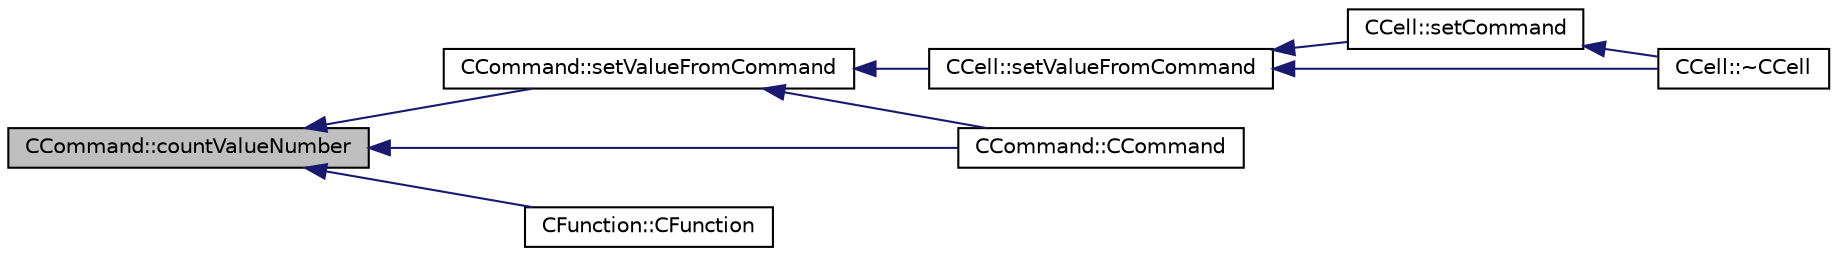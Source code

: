 digraph "CCommand::countValueNumber"
{
  edge [fontname="Helvetica",fontsize="10",labelfontname="Helvetica",labelfontsize="10"];
  node [fontname="Helvetica",fontsize="10",shape=record];
  rankdir="LR";
  Node1 [label="CCommand::countValueNumber",height=0.2,width=0.4,color="black", fillcolor="grey75", style="filled", fontcolor="black"];
  Node1 -> Node2 [dir="back",color="midnightblue",fontsize="10",style="solid",fontname="Helvetica"];
  Node2 [label="CCommand::setValueFromCommand",height=0.2,width=0.4,color="black", fillcolor="white", style="filled",URL="$classCCommand.html#a041c7dbd46f8f8879765ce47c1978b26"];
  Node2 -> Node3 [dir="back",color="midnightblue",fontsize="10",style="solid",fontname="Helvetica"];
  Node3 [label="CCell::setValueFromCommand",height=0.2,width=0.4,color="black", fillcolor="white", style="filled",URL="$classCCell.html#abb4fd9bb4afbcb53047cc36c387de513"];
  Node3 -> Node4 [dir="back",color="midnightblue",fontsize="10",style="solid",fontname="Helvetica"];
  Node4 [label="CCell::setCommand",height=0.2,width=0.4,color="black", fillcolor="white", style="filled",URL="$classCCell.html#aecd60bd82d8c0480070c59f30793c345"];
  Node4 -> Node5 [dir="back",color="midnightblue",fontsize="10",style="solid",fontname="Helvetica"];
  Node5 [label="CCell::~CCell",height=0.2,width=0.4,color="black", fillcolor="white", style="filled",URL="$classCCell.html#a297edd2839a64d14a8ffffb915bbf18c"];
  Node3 -> Node5 [dir="back",color="midnightblue",fontsize="10",style="solid",fontname="Helvetica"];
  Node2 -> Node6 [dir="back",color="midnightblue",fontsize="10",style="solid",fontname="Helvetica"];
  Node6 [label="CCommand::CCommand",height=0.2,width=0.4,color="black", fillcolor="white", style="filled",URL="$classCCommand.html#a924bb8dca6c543a79bd8aa332c0f69ab"];
  Node1 -> Node6 [dir="back",color="midnightblue",fontsize="10",style="solid",fontname="Helvetica"];
  Node1 -> Node7 [dir="back",color="midnightblue",fontsize="10",style="solid",fontname="Helvetica"];
  Node7 [label="CFunction::CFunction",height=0.2,width=0.4,color="black", fillcolor="white", style="filled",URL="$classCFunction.html#a13a7dfd477b00be3499c1dd1644fc072"];
}

